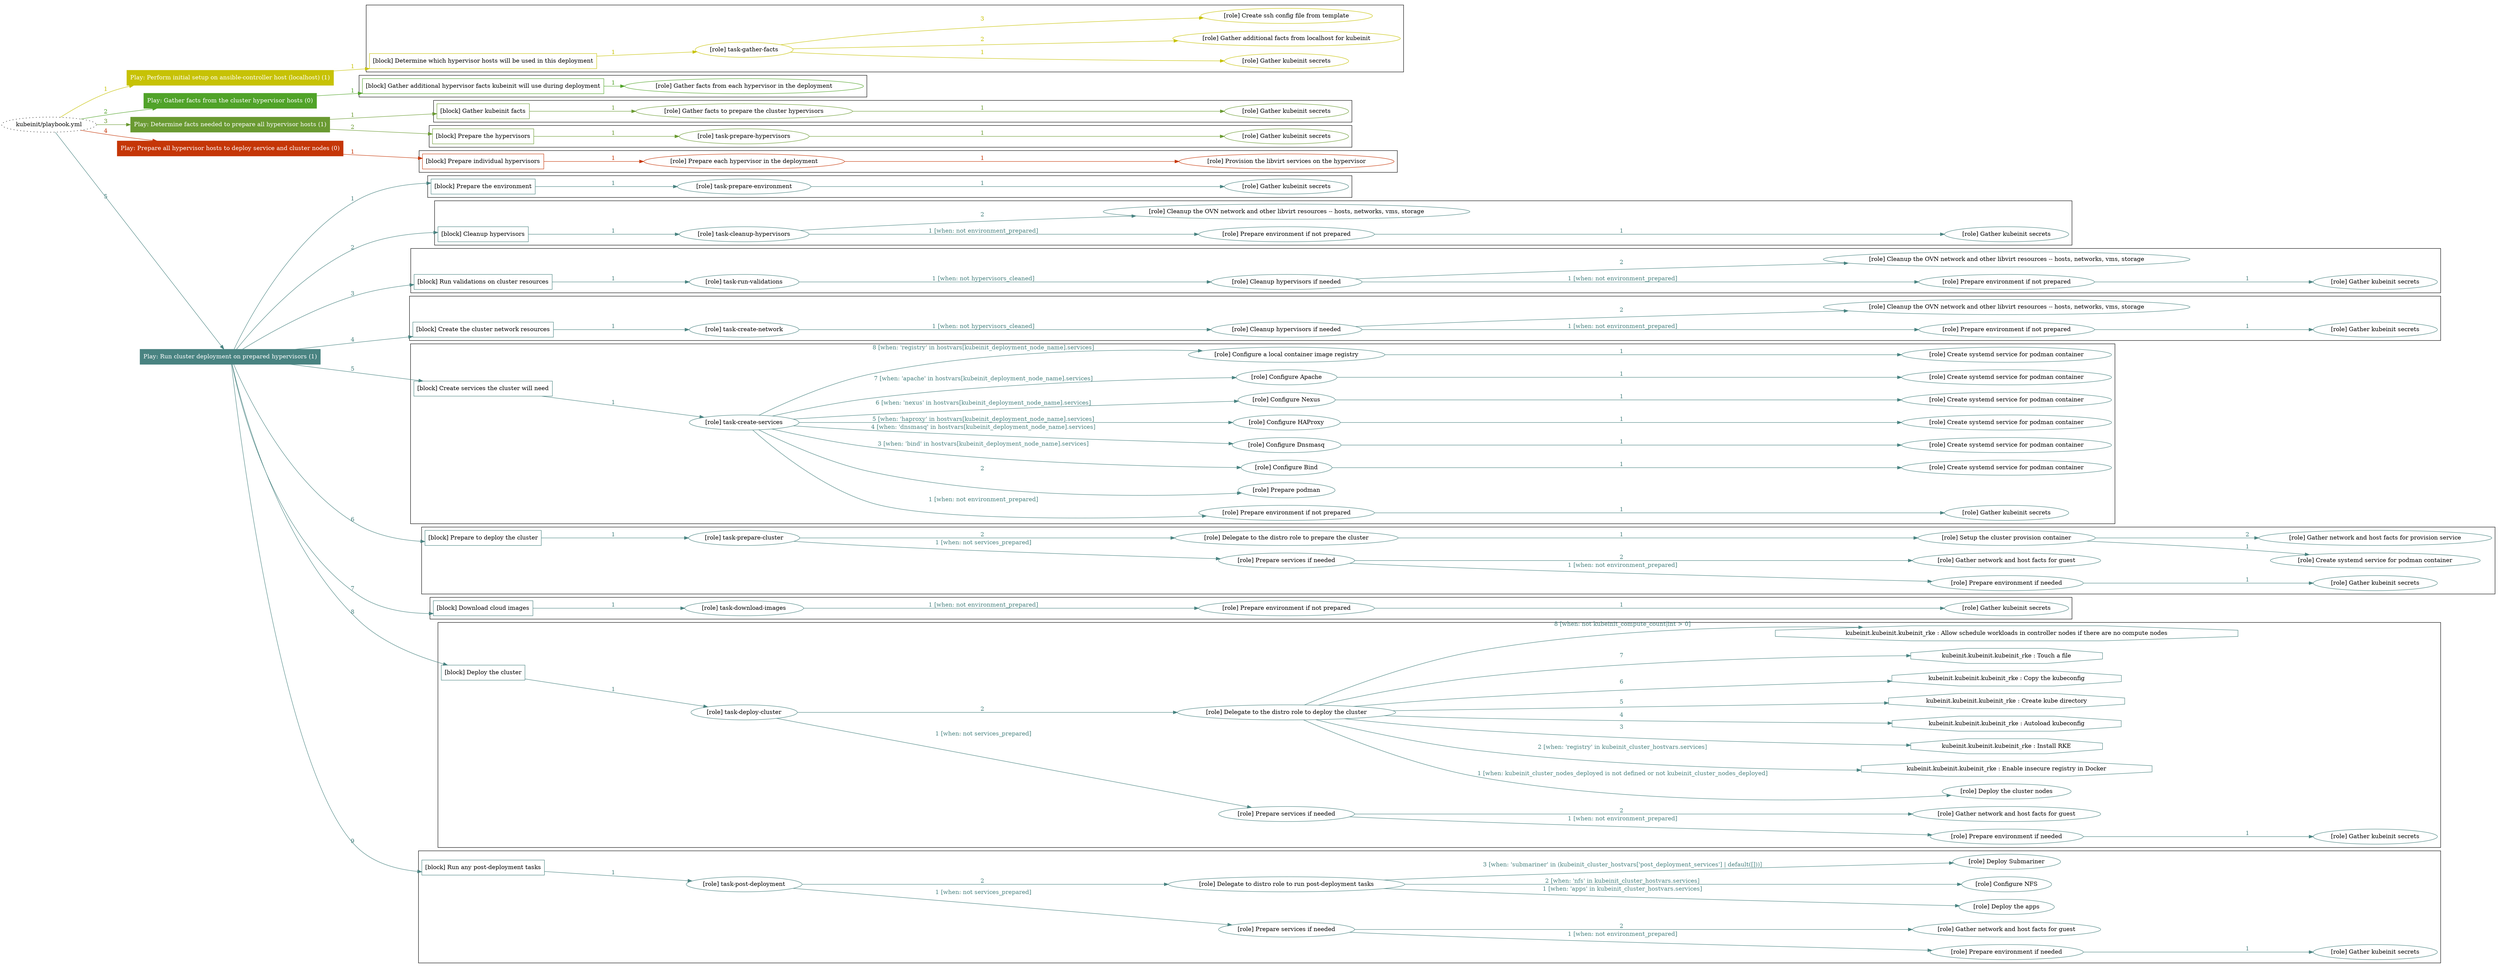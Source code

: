 digraph {
	graph [concentrate=true ordering=in rankdir=LR ratio=fill]
	edge [esep=5 sep=10]
	"kubeinit/playbook.yml" [URL="/home/runner/work/kubeinit/kubeinit/kubeinit/playbook.yml" id=playbook_6a9e2586 style=dotted]
	"kubeinit/playbook.yml" -> play_8aa2287e [label="1 " color="#c7c205" fontcolor="#c7c205" id=edge_f75d94d9 labeltooltip="1 " tooltip="1 "]
	subgraph "Play: Perform initial setup on ansible-controller host (localhost) (1)" {
		play_8aa2287e [label="Play: Perform initial setup on ansible-controller host (localhost) (1)" URL="/home/runner/work/kubeinit/kubeinit/kubeinit/playbook.yml" color="#c7c205" fontcolor="#ffffff" id=play_8aa2287e shape=box style=filled tooltip=localhost]
		play_8aa2287e -> block_c747b2fe [label=1 color="#c7c205" fontcolor="#c7c205" id=edge_c28ca456 labeltooltip=1 tooltip=1]
		subgraph cluster_block_c747b2fe {
			block_c747b2fe [label="[block] Determine which hypervisor hosts will be used in this deployment" URL="/home/runner/work/kubeinit/kubeinit/kubeinit/playbook.yml" color="#c7c205" id=block_c747b2fe labeltooltip="Determine which hypervisor hosts will be used in this deployment" shape=box tooltip="Determine which hypervisor hosts will be used in this deployment"]
			block_c747b2fe -> role_6627f2ac [label="1 " color="#c7c205" fontcolor="#c7c205" id=edge_4706b868 labeltooltip="1 " tooltip="1 "]
			subgraph "task-gather-facts" {
				role_6627f2ac [label="[role] task-gather-facts" URL="/home/runner/work/kubeinit/kubeinit/kubeinit/playbook.yml" color="#c7c205" id=role_6627f2ac tooltip="task-gather-facts"]
				role_6627f2ac -> role_d51fe41f [label="1 " color="#c7c205" fontcolor="#c7c205" id=edge_0bd410dc labeltooltip="1 " tooltip="1 "]
				subgraph "Gather kubeinit secrets" {
					role_d51fe41f [label="[role] Gather kubeinit secrets" URL="/home/runner/.ansible/collections/ansible_collections/kubeinit/kubeinit/roles/kubeinit_prepare/tasks/build_hypervisors_group.yml" color="#c7c205" id=role_d51fe41f tooltip="Gather kubeinit secrets"]
				}
				role_6627f2ac -> role_9d930fe1 [label="2 " color="#c7c205" fontcolor="#c7c205" id=edge_c38aff75 labeltooltip="2 " tooltip="2 "]
				subgraph "Gather additional facts from localhost for kubeinit" {
					role_9d930fe1 [label="[role] Gather additional facts from localhost for kubeinit" URL="/home/runner/.ansible/collections/ansible_collections/kubeinit/kubeinit/roles/kubeinit_prepare/tasks/build_hypervisors_group.yml" color="#c7c205" id=role_9d930fe1 tooltip="Gather additional facts from localhost for kubeinit"]
				}
				role_6627f2ac -> role_9c465c1f [label="3 " color="#c7c205" fontcolor="#c7c205" id=edge_8fb4fc65 labeltooltip="3 " tooltip="3 "]
				subgraph "Create ssh config file from template" {
					role_9c465c1f [label="[role] Create ssh config file from template" URL="/home/runner/.ansible/collections/ansible_collections/kubeinit/kubeinit/roles/kubeinit_prepare/tasks/build_hypervisors_group.yml" color="#c7c205" id=role_9c465c1f tooltip="Create ssh config file from template"]
				}
			}
		}
	}
	"kubeinit/playbook.yml" -> play_88eef6a9 [label="2 " color="#50a329" fontcolor="#50a329" id=edge_13f50c09 labeltooltip="2 " tooltip="2 "]
	subgraph "Play: Gather facts from the cluster hypervisor hosts (0)" {
		play_88eef6a9 [label="Play: Gather facts from the cluster hypervisor hosts (0)" URL="/home/runner/work/kubeinit/kubeinit/kubeinit/playbook.yml" color="#50a329" fontcolor="#ffffff" id=play_88eef6a9 shape=box style=filled tooltip="Play: Gather facts from the cluster hypervisor hosts (0)"]
		play_88eef6a9 -> block_e9f33bd0 [label=1 color="#50a329" fontcolor="#50a329" id=edge_e680baa5 labeltooltip=1 tooltip=1]
		subgraph cluster_block_e9f33bd0 {
			block_e9f33bd0 [label="[block] Gather additional hypervisor facts kubeinit will use during deployment" URL="/home/runner/work/kubeinit/kubeinit/kubeinit/playbook.yml" color="#50a329" id=block_e9f33bd0 labeltooltip="Gather additional hypervisor facts kubeinit will use during deployment" shape=box tooltip="Gather additional hypervisor facts kubeinit will use during deployment"]
			block_e9f33bd0 -> role_33b69d27 [label="1 " color="#50a329" fontcolor="#50a329" id=edge_33aa1bd6 labeltooltip="1 " tooltip="1 "]
			subgraph "Gather facts from each hypervisor in the deployment" {
				role_33b69d27 [label="[role] Gather facts from each hypervisor in the deployment" URL="/home/runner/work/kubeinit/kubeinit/kubeinit/playbook.yml" color="#50a329" id=role_33b69d27 tooltip="Gather facts from each hypervisor in the deployment"]
			}
		}
	}
	"kubeinit/playbook.yml" -> play_b50f1577 [label="3 " color="#6a9a32" fontcolor="#6a9a32" id=edge_ea392ad8 labeltooltip="3 " tooltip="3 "]
	subgraph "Play: Determine facts needed to prepare all hypervisor hosts (1)" {
		play_b50f1577 [label="Play: Determine facts needed to prepare all hypervisor hosts (1)" URL="/home/runner/work/kubeinit/kubeinit/kubeinit/playbook.yml" color="#6a9a32" fontcolor="#ffffff" id=play_b50f1577 shape=box style=filled tooltip=localhost]
		play_b50f1577 -> block_0188322c [label=1 color="#6a9a32" fontcolor="#6a9a32" id=edge_ecd7f3f4 labeltooltip=1 tooltip=1]
		subgraph cluster_block_0188322c {
			block_0188322c [label="[block] Gather kubeinit facts" URL="/home/runner/work/kubeinit/kubeinit/kubeinit/playbook.yml" color="#6a9a32" id=block_0188322c labeltooltip="Gather kubeinit facts" shape=box tooltip="Gather kubeinit facts"]
			block_0188322c -> role_092e1e3a [label="1 " color="#6a9a32" fontcolor="#6a9a32" id=edge_e1350487 labeltooltip="1 " tooltip="1 "]
			subgraph "Gather facts to prepare the cluster hypervisors" {
				role_092e1e3a [label="[role] Gather facts to prepare the cluster hypervisors" URL="/home/runner/work/kubeinit/kubeinit/kubeinit/playbook.yml" color="#6a9a32" id=role_092e1e3a tooltip="Gather facts to prepare the cluster hypervisors"]
				role_092e1e3a -> role_375b8cca [label="1 " color="#6a9a32" fontcolor="#6a9a32" id=edge_4ed46c53 labeltooltip="1 " tooltip="1 "]
				subgraph "Gather kubeinit secrets" {
					role_375b8cca [label="[role] Gather kubeinit secrets" URL="/home/runner/.ansible/collections/ansible_collections/kubeinit/kubeinit/roles/kubeinit_prepare/tasks/gather_kubeinit_facts.yml" color="#6a9a32" id=role_375b8cca tooltip="Gather kubeinit secrets"]
				}
			}
		}
		play_b50f1577 -> block_7ed17806 [label=2 color="#6a9a32" fontcolor="#6a9a32" id=edge_93a0c8d3 labeltooltip=2 tooltip=2]
		subgraph cluster_block_7ed17806 {
			block_7ed17806 [label="[block] Prepare the hypervisors" URL="/home/runner/work/kubeinit/kubeinit/kubeinit/playbook.yml" color="#6a9a32" id=block_7ed17806 labeltooltip="Prepare the hypervisors" shape=box tooltip="Prepare the hypervisors"]
			block_7ed17806 -> role_badbd675 [label="1 " color="#6a9a32" fontcolor="#6a9a32" id=edge_4dd9c898 labeltooltip="1 " tooltip="1 "]
			subgraph "task-prepare-hypervisors" {
				role_badbd675 [label="[role] task-prepare-hypervisors" URL="/home/runner/work/kubeinit/kubeinit/kubeinit/playbook.yml" color="#6a9a32" id=role_badbd675 tooltip="task-prepare-hypervisors"]
				role_badbd675 -> role_78e31b92 [label="1 " color="#6a9a32" fontcolor="#6a9a32" id=edge_1e8c92d6 labeltooltip="1 " tooltip="1 "]
				subgraph "Gather kubeinit secrets" {
					role_78e31b92 [label="[role] Gather kubeinit secrets" URL="/home/runner/.ansible/collections/ansible_collections/kubeinit/kubeinit/roles/kubeinit_prepare/tasks/gather_kubeinit_facts.yml" color="#6a9a32" id=role_78e31b92 tooltip="Gather kubeinit secrets"]
				}
			}
		}
	}
	"kubeinit/playbook.yml" -> play_e548f189 [label="4 " color="#c53607" fontcolor="#c53607" id=edge_1d255824 labeltooltip="4 " tooltip="4 "]
	subgraph "Play: Prepare all hypervisor hosts to deploy service and cluster nodes (0)" {
		play_e548f189 [label="Play: Prepare all hypervisor hosts to deploy service and cluster nodes (0)" URL="/home/runner/work/kubeinit/kubeinit/kubeinit/playbook.yml" color="#c53607" fontcolor="#ffffff" id=play_e548f189 shape=box style=filled tooltip="Play: Prepare all hypervisor hosts to deploy service and cluster nodes (0)"]
		play_e548f189 -> block_4a3a26d8 [label=1 color="#c53607" fontcolor="#c53607" id=edge_17da6b55 labeltooltip=1 tooltip=1]
		subgraph cluster_block_4a3a26d8 {
			block_4a3a26d8 [label="[block] Prepare individual hypervisors" URL="/home/runner/work/kubeinit/kubeinit/kubeinit/playbook.yml" color="#c53607" id=block_4a3a26d8 labeltooltip="Prepare individual hypervisors" shape=box tooltip="Prepare individual hypervisors"]
			block_4a3a26d8 -> role_ee7fcea8 [label="1 " color="#c53607" fontcolor="#c53607" id=edge_4af7523b labeltooltip="1 " tooltip="1 "]
			subgraph "Prepare each hypervisor in the deployment" {
				role_ee7fcea8 [label="[role] Prepare each hypervisor in the deployment" URL="/home/runner/work/kubeinit/kubeinit/kubeinit/playbook.yml" color="#c53607" id=role_ee7fcea8 tooltip="Prepare each hypervisor in the deployment"]
				role_ee7fcea8 -> role_fbcfb6bf [label="1 " color="#c53607" fontcolor="#c53607" id=edge_190948f3 labeltooltip="1 " tooltip="1 "]
				subgraph "Provision the libvirt services on the hypervisor" {
					role_fbcfb6bf [label="[role] Provision the libvirt services on the hypervisor" URL="/home/runner/.ansible/collections/ansible_collections/kubeinit/kubeinit/roles/kubeinit_prepare/tasks/prepare_hypervisor.yml" color="#c53607" id=role_fbcfb6bf tooltip="Provision the libvirt services on the hypervisor"]
				}
			}
		}
	}
	"kubeinit/playbook.yml" -> play_e5de5c55 [label="5 " color="#498381" fontcolor="#498381" id=edge_9de47b5a labeltooltip="5 " tooltip="5 "]
	subgraph "Play: Run cluster deployment on prepared hypervisors (1)" {
		play_e5de5c55 [label="Play: Run cluster deployment on prepared hypervisors (1)" URL="/home/runner/work/kubeinit/kubeinit/kubeinit/playbook.yml" color="#498381" fontcolor="#ffffff" id=play_e5de5c55 shape=box style=filled tooltip=localhost]
		play_e5de5c55 -> block_d4ffb310 [label=1 color="#498381" fontcolor="#498381" id=edge_d1b0d614 labeltooltip=1 tooltip=1]
		subgraph cluster_block_d4ffb310 {
			block_d4ffb310 [label="[block] Prepare the environment" URL="/home/runner/work/kubeinit/kubeinit/kubeinit/playbook.yml" color="#498381" id=block_d4ffb310 labeltooltip="Prepare the environment" shape=box tooltip="Prepare the environment"]
			block_d4ffb310 -> role_048cdc6e [label="1 " color="#498381" fontcolor="#498381" id=edge_34c72787 labeltooltip="1 " tooltip="1 "]
			subgraph "task-prepare-environment" {
				role_048cdc6e [label="[role] task-prepare-environment" URL="/home/runner/work/kubeinit/kubeinit/kubeinit/playbook.yml" color="#498381" id=role_048cdc6e tooltip="task-prepare-environment"]
				role_048cdc6e -> role_8b8aad45 [label="1 " color="#498381" fontcolor="#498381" id=edge_fbcda2b9 labeltooltip="1 " tooltip="1 "]
				subgraph "Gather kubeinit secrets" {
					role_8b8aad45 [label="[role] Gather kubeinit secrets" URL="/home/runner/.ansible/collections/ansible_collections/kubeinit/kubeinit/roles/kubeinit_prepare/tasks/gather_kubeinit_facts.yml" color="#498381" id=role_8b8aad45 tooltip="Gather kubeinit secrets"]
				}
			}
		}
		play_e5de5c55 -> block_271bc765 [label=2 color="#498381" fontcolor="#498381" id=edge_c8a59fef labeltooltip=2 tooltip=2]
		subgraph cluster_block_271bc765 {
			block_271bc765 [label="[block] Cleanup hypervisors" URL="/home/runner/work/kubeinit/kubeinit/kubeinit/playbook.yml" color="#498381" id=block_271bc765 labeltooltip="Cleanup hypervisors" shape=box tooltip="Cleanup hypervisors"]
			block_271bc765 -> role_faff944d [label="1 " color="#498381" fontcolor="#498381" id=edge_64334d8e labeltooltip="1 " tooltip="1 "]
			subgraph "task-cleanup-hypervisors" {
				role_faff944d [label="[role] task-cleanup-hypervisors" URL="/home/runner/work/kubeinit/kubeinit/kubeinit/playbook.yml" color="#498381" id=role_faff944d tooltip="task-cleanup-hypervisors"]
				role_faff944d -> role_5a795a6b [label="1 [when: not environment_prepared]" color="#498381" fontcolor="#498381" id=edge_2aa40cbe labeltooltip="1 [when: not environment_prepared]" tooltip="1 [when: not environment_prepared]"]
				subgraph "Prepare environment if not prepared" {
					role_5a795a6b [label="[role] Prepare environment if not prepared" URL="/home/runner/.ansible/collections/ansible_collections/kubeinit/kubeinit/roles/kubeinit_prepare/tasks/cleanup_hypervisors.yml" color="#498381" id=role_5a795a6b tooltip="Prepare environment if not prepared"]
					role_5a795a6b -> role_176e1ce2 [label="1 " color="#498381" fontcolor="#498381" id=edge_f600cb0f labeltooltip="1 " tooltip="1 "]
					subgraph "Gather kubeinit secrets" {
						role_176e1ce2 [label="[role] Gather kubeinit secrets" URL="/home/runner/.ansible/collections/ansible_collections/kubeinit/kubeinit/roles/kubeinit_prepare/tasks/gather_kubeinit_facts.yml" color="#498381" id=role_176e1ce2 tooltip="Gather kubeinit secrets"]
					}
				}
				role_faff944d -> role_838a3c79 [label="2 " color="#498381" fontcolor="#498381" id=edge_1a978847 labeltooltip="2 " tooltip="2 "]
				subgraph "Cleanup the OVN network and other libvirt resources -- hosts, networks, vms, storage" {
					role_838a3c79 [label="[role] Cleanup the OVN network and other libvirt resources -- hosts, networks, vms, storage" URL="/home/runner/.ansible/collections/ansible_collections/kubeinit/kubeinit/roles/kubeinit_prepare/tasks/cleanup_hypervisors.yml" color="#498381" id=role_838a3c79 tooltip="Cleanup the OVN network and other libvirt resources -- hosts, networks, vms, storage"]
				}
			}
		}
		play_e5de5c55 -> block_d583f4a9 [label=3 color="#498381" fontcolor="#498381" id=edge_1caa2ada labeltooltip=3 tooltip=3]
		subgraph cluster_block_d583f4a9 {
			block_d583f4a9 [label="[block] Run validations on cluster resources" URL="/home/runner/work/kubeinit/kubeinit/kubeinit/playbook.yml" color="#498381" id=block_d583f4a9 labeltooltip="Run validations on cluster resources" shape=box tooltip="Run validations on cluster resources"]
			block_d583f4a9 -> role_91408dcc [label="1 " color="#498381" fontcolor="#498381" id=edge_a74a422a labeltooltip="1 " tooltip="1 "]
			subgraph "task-run-validations" {
				role_91408dcc [label="[role] task-run-validations" URL="/home/runner/work/kubeinit/kubeinit/kubeinit/playbook.yml" color="#498381" id=role_91408dcc tooltip="task-run-validations"]
				role_91408dcc -> role_2950708f [label="1 [when: not hypervisors_cleaned]" color="#498381" fontcolor="#498381" id=edge_c5582192 labeltooltip="1 [when: not hypervisors_cleaned]" tooltip="1 [when: not hypervisors_cleaned]"]
				subgraph "Cleanup hypervisors if needed" {
					role_2950708f [label="[role] Cleanup hypervisors if needed" URL="/home/runner/.ansible/collections/ansible_collections/kubeinit/kubeinit/roles/kubeinit_validations/tasks/main.yml" color="#498381" id=role_2950708f tooltip="Cleanup hypervisors if needed"]
					role_2950708f -> role_c239191d [label="1 [when: not environment_prepared]" color="#498381" fontcolor="#498381" id=edge_eb89c63f labeltooltip="1 [when: not environment_prepared]" tooltip="1 [when: not environment_prepared]"]
					subgraph "Prepare environment if not prepared" {
						role_c239191d [label="[role] Prepare environment if not prepared" URL="/home/runner/.ansible/collections/ansible_collections/kubeinit/kubeinit/roles/kubeinit_prepare/tasks/cleanup_hypervisors.yml" color="#498381" id=role_c239191d tooltip="Prepare environment if not prepared"]
						role_c239191d -> role_efb006b5 [label="1 " color="#498381" fontcolor="#498381" id=edge_394f3a0a labeltooltip="1 " tooltip="1 "]
						subgraph "Gather kubeinit secrets" {
							role_efb006b5 [label="[role] Gather kubeinit secrets" URL="/home/runner/.ansible/collections/ansible_collections/kubeinit/kubeinit/roles/kubeinit_prepare/tasks/gather_kubeinit_facts.yml" color="#498381" id=role_efb006b5 tooltip="Gather kubeinit secrets"]
						}
					}
					role_2950708f -> role_6e49bc3a [label="2 " color="#498381" fontcolor="#498381" id=edge_a43d79fa labeltooltip="2 " tooltip="2 "]
					subgraph "Cleanup the OVN network and other libvirt resources -- hosts, networks, vms, storage" {
						role_6e49bc3a [label="[role] Cleanup the OVN network and other libvirt resources -- hosts, networks, vms, storage" URL="/home/runner/.ansible/collections/ansible_collections/kubeinit/kubeinit/roles/kubeinit_prepare/tasks/cleanup_hypervisors.yml" color="#498381" id=role_6e49bc3a tooltip="Cleanup the OVN network and other libvirt resources -- hosts, networks, vms, storage"]
					}
				}
			}
		}
		play_e5de5c55 -> block_73f4bd52 [label=4 color="#498381" fontcolor="#498381" id=edge_ed8ccf12 labeltooltip=4 tooltip=4]
		subgraph cluster_block_73f4bd52 {
			block_73f4bd52 [label="[block] Create the cluster network resources" URL="/home/runner/work/kubeinit/kubeinit/kubeinit/playbook.yml" color="#498381" id=block_73f4bd52 labeltooltip="Create the cluster network resources" shape=box tooltip="Create the cluster network resources"]
			block_73f4bd52 -> role_daa2b622 [label="1 " color="#498381" fontcolor="#498381" id=edge_7584ec4f labeltooltip="1 " tooltip="1 "]
			subgraph "task-create-network" {
				role_daa2b622 [label="[role] task-create-network" URL="/home/runner/work/kubeinit/kubeinit/kubeinit/playbook.yml" color="#498381" id=role_daa2b622 tooltip="task-create-network"]
				role_daa2b622 -> role_94ebdfc8 [label="1 [when: not hypervisors_cleaned]" color="#498381" fontcolor="#498381" id=edge_dc339fdb labeltooltip="1 [when: not hypervisors_cleaned]" tooltip="1 [when: not hypervisors_cleaned]"]
				subgraph "Cleanup hypervisors if needed" {
					role_94ebdfc8 [label="[role] Cleanup hypervisors if needed" URL="/home/runner/.ansible/collections/ansible_collections/kubeinit/kubeinit/roles/kubeinit_libvirt/tasks/create_network.yml" color="#498381" id=role_94ebdfc8 tooltip="Cleanup hypervisors if needed"]
					role_94ebdfc8 -> role_e0617043 [label="1 [when: not environment_prepared]" color="#498381" fontcolor="#498381" id=edge_3e7465f4 labeltooltip="1 [when: not environment_prepared]" tooltip="1 [when: not environment_prepared]"]
					subgraph "Prepare environment if not prepared" {
						role_e0617043 [label="[role] Prepare environment if not prepared" URL="/home/runner/.ansible/collections/ansible_collections/kubeinit/kubeinit/roles/kubeinit_prepare/tasks/cleanup_hypervisors.yml" color="#498381" id=role_e0617043 tooltip="Prepare environment if not prepared"]
						role_e0617043 -> role_7c741ef2 [label="1 " color="#498381" fontcolor="#498381" id=edge_1d848063 labeltooltip="1 " tooltip="1 "]
						subgraph "Gather kubeinit secrets" {
							role_7c741ef2 [label="[role] Gather kubeinit secrets" URL="/home/runner/.ansible/collections/ansible_collections/kubeinit/kubeinit/roles/kubeinit_prepare/tasks/gather_kubeinit_facts.yml" color="#498381" id=role_7c741ef2 tooltip="Gather kubeinit secrets"]
						}
					}
					role_94ebdfc8 -> role_bfb2c79e [label="2 " color="#498381" fontcolor="#498381" id=edge_fd523a0e labeltooltip="2 " tooltip="2 "]
					subgraph "Cleanup the OVN network and other libvirt resources -- hosts, networks, vms, storage" {
						role_bfb2c79e [label="[role] Cleanup the OVN network and other libvirt resources -- hosts, networks, vms, storage" URL="/home/runner/.ansible/collections/ansible_collections/kubeinit/kubeinit/roles/kubeinit_prepare/tasks/cleanup_hypervisors.yml" color="#498381" id=role_bfb2c79e tooltip="Cleanup the OVN network and other libvirt resources -- hosts, networks, vms, storage"]
					}
				}
			}
		}
		play_e5de5c55 -> block_c6b62e2a [label=5 color="#498381" fontcolor="#498381" id=edge_24d7c0aa labeltooltip=5 tooltip=5]
		subgraph cluster_block_c6b62e2a {
			block_c6b62e2a [label="[block] Create services the cluster will need" URL="/home/runner/work/kubeinit/kubeinit/kubeinit/playbook.yml" color="#498381" id=block_c6b62e2a labeltooltip="Create services the cluster will need" shape=box tooltip="Create services the cluster will need"]
			block_c6b62e2a -> role_3f0cf2ce [label="1 " color="#498381" fontcolor="#498381" id=edge_1aad95fa labeltooltip="1 " tooltip="1 "]
			subgraph "task-create-services" {
				role_3f0cf2ce [label="[role] task-create-services" URL="/home/runner/work/kubeinit/kubeinit/kubeinit/playbook.yml" color="#498381" id=role_3f0cf2ce tooltip="task-create-services"]
				role_3f0cf2ce -> role_3fa08d53 [label="1 [when: not environment_prepared]" color="#498381" fontcolor="#498381" id=edge_76773d69 labeltooltip="1 [when: not environment_prepared]" tooltip="1 [when: not environment_prepared]"]
				subgraph "Prepare environment if not prepared" {
					role_3fa08d53 [label="[role] Prepare environment if not prepared" URL="/home/runner/.ansible/collections/ansible_collections/kubeinit/kubeinit/roles/kubeinit_services/tasks/main.yml" color="#498381" id=role_3fa08d53 tooltip="Prepare environment if not prepared"]
					role_3fa08d53 -> role_bf56229b [label="1 " color="#498381" fontcolor="#498381" id=edge_e4a3ac4c labeltooltip="1 " tooltip="1 "]
					subgraph "Gather kubeinit secrets" {
						role_bf56229b [label="[role] Gather kubeinit secrets" URL="/home/runner/.ansible/collections/ansible_collections/kubeinit/kubeinit/roles/kubeinit_prepare/tasks/gather_kubeinit_facts.yml" color="#498381" id=role_bf56229b tooltip="Gather kubeinit secrets"]
					}
				}
				role_3f0cf2ce -> role_2691adc9 [label="2 " color="#498381" fontcolor="#498381" id=edge_a10d3af9 labeltooltip="2 " tooltip="2 "]
				subgraph "Prepare podman" {
					role_2691adc9 [label="[role] Prepare podman" URL="/home/runner/.ansible/collections/ansible_collections/kubeinit/kubeinit/roles/kubeinit_services/tasks/00_create_service_pod.yml" color="#498381" id=role_2691adc9 tooltip="Prepare podman"]
				}
				role_3f0cf2ce -> role_3385f7bd [label="3 [when: 'bind' in hostvars[kubeinit_deployment_node_name].services]" color="#498381" fontcolor="#498381" id=edge_2f4120aa labeltooltip="3 [when: 'bind' in hostvars[kubeinit_deployment_node_name].services]" tooltip="3 [when: 'bind' in hostvars[kubeinit_deployment_node_name].services]"]
				subgraph "Configure Bind" {
					role_3385f7bd [label="[role] Configure Bind" URL="/home/runner/.ansible/collections/ansible_collections/kubeinit/kubeinit/roles/kubeinit_services/tasks/start_services_containers.yml" color="#498381" id=role_3385f7bd tooltip="Configure Bind"]
					role_3385f7bd -> role_a78721ba [label="1 " color="#498381" fontcolor="#498381" id=edge_3982ffc7 labeltooltip="1 " tooltip="1 "]
					subgraph "Create systemd service for podman container" {
						role_a78721ba [label="[role] Create systemd service for podman container" URL="/home/runner/.ansible/collections/ansible_collections/kubeinit/kubeinit/roles/kubeinit_bind/tasks/main.yml" color="#498381" id=role_a78721ba tooltip="Create systemd service for podman container"]
					}
				}
				role_3f0cf2ce -> role_6baa64cc [label="4 [when: 'dnsmasq' in hostvars[kubeinit_deployment_node_name].services]" color="#498381" fontcolor="#498381" id=edge_de6060a6 labeltooltip="4 [when: 'dnsmasq' in hostvars[kubeinit_deployment_node_name].services]" tooltip="4 [when: 'dnsmasq' in hostvars[kubeinit_deployment_node_name].services]"]
				subgraph "Configure Dnsmasq" {
					role_6baa64cc [label="[role] Configure Dnsmasq" URL="/home/runner/.ansible/collections/ansible_collections/kubeinit/kubeinit/roles/kubeinit_services/tasks/start_services_containers.yml" color="#498381" id=role_6baa64cc tooltip="Configure Dnsmasq"]
					role_6baa64cc -> role_74487a69 [label="1 " color="#498381" fontcolor="#498381" id=edge_5b8421e0 labeltooltip="1 " tooltip="1 "]
					subgraph "Create systemd service for podman container" {
						role_74487a69 [label="[role] Create systemd service for podman container" URL="/home/runner/.ansible/collections/ansible_collections/kubeinit/kubeinit/roles/kubeinit_dnsmasq/tasks/main.yml" color="#498381" id=role_74487a69 tooltip="Create systemd service for podman container"]
					}
				}
				role_3f0cf2ce -> role_ba9f5c6f [label="5 [when: 'haproxy' in hostvars[kubeinit_deployment_node_name].services]" color="#498381" fontcolor="#498381" id=edge_84a282ee labeltooltip="5 [when: 'haproxy' in hostvars[kubeinit_deployment_node_name].services]" tooltip="5 [when: 'haproxy' in hostvars[kubeinit_deployment_node_name].services]"]
				subgraph "Configure HAProxy" {
					role_ba9f5c6f [label="[role] Configure HAProxy" URL="/home/runner/.ansible/collections/ansible_collections/kubeinit/kubeinit/roles/kubeinit_services/tasks/start_services_containers.yml" color="#498381" id=role_ba9f5c6f tooltip="Configure HAProxy"]
					role_ba9f5c6f -> role_7ed07322 [label="1 " color="#498381" fontcolor="#498381" id=edge_80dba7b0 labeltooltip="1 " tooltip="1 "]
					subgraph "Create systemd service for podman container" {
						role_7ed07322 [label="[role] Create systemd service for podman container" URL="/home/runner/.ansible/collections/ansible_collections/kubeinit/kubeinit/roles/kubeinit_haproxy/tasks/main.yml" color="#498381" id=role_7ed07322 tooltip="Create systemd service for podman container"]
					}
				}
				role_3f0cf2ce -> role_79c531a6 [label="6 [when: 'nexus' in hostvars[kubeinit_deployment_node_name].services]" color="#498381" fontcolor="#498381" id=edge_99a034e9 labeltooltip="6 [when: 'nexus' in hostvars[kubeinit_deployment_node_name].services]" tooltip="6 [when: 'nexus' in hostvars[kubeinit_deployment_node_name].services]"]
				subgraph "Configure Nexus" {
					role_79c531a6 [label="[role] Configure Nexus" URL="/home/runner/.ansible/collections/ansible_collections/kubeinit/kubeinit/roles/kubeinit_services/tasks/start_services_containers.yml" color="#498381" id=role_79c531a6 tooltip="Configure Nexus"]
					role_79c531a6 -> role_1a24dbc5 [label="1 " color="#498381" fontcolor="#498381" id=edge_4878af5b labeltooltip="1 " tooltip="1 "]
					subgraph "Create systemd service for podman container" {
						role_1a24dbc5 [label="[role] Create systemd service for podman container" URL="/home/runner/.ansible/collections/ansible_collections/kubeinit/kubeinit/roles/kubeinit_nexus/tasks/main.yml" color="#498381" id=role_1a24dbc5 tooltip="Create systemd service for podman container"]
					}
				}
				role_3f0cf2ce -> role_7872df12 [label="7 [when: 'apache' in hostvars[kubeinit_deployment_node_name].services]" color="#498381" fontcolor="#498381" id=edge_7bb33950 labeltooltip="7 [when: 'apache' in hostvars[kubeinit_deployment_node_name].services]" tooltip="7 [when: 'apache' in hostvars[kubeinit_deployment_node_name].services]"]
				subgraph "Configure Apache" {
					role_7872df12 [label="[role] Configure Apache" URL="/home/runner/.ansible/collections/ansible_collections/kubeinit/kubeinit/roles/kubeinit_services/tasks/start_services_containers.yml" color="#498381" id=role_7872df12 tooltip="Configure Apache"]
					role_7872df12 -> role_c3cd98cc [label="1 " color="#498381" fontcolor="#498381" id=edge_0bbe1b7e labeltooltip="1 " tooltip="1 "]
					subgraph "Create systemd service for podman container" {
						role_c3cd98cc [label="[role] Create systemd service for podman container" URL="/home/runner/.ansible/collections/ansible_collections/kubeinit/kubeinit/roles/kubeinit_apache/tasks/main.yml" color="#498381" id=role_c3cd98cc tooltip="Create systemd service for podman container"]
					}
				}
				role_3f0cf2ce -> role_840fb3e3 [label="8 [when: 'registry' in hostvars[kubeinit_deployment_node_name].services]" color="#498381" fontcolor="#498381" id=edge_108111c8 labeltooltip="8 [when: 'registry' in hostvars[kubeinit_deployment_node_name].services]" tooltip="8 [when: 'registry' in hostvars[kubeinit_deployment_node_name].services]"]
				subgraph "Configure a local container image registry" {
					role_840fb3e3 [label="[role] Configure a local container image registry" URL="/home/runner/.ansible/collections/ansible_collections/kubeinit/kubeinit/roles/kubeinit_services/tasks/start_services_containers.yml" color="#498381" id=role_840fb3e3 tooltip="Configure a local container image registry"]
					role_840fb3e3 -> role_26dc11b8 [label="1 " color="#498381" fontcolor="#498381" id=edge_3b195003 labeltooltip="1 " tooltip="1 "]
					subgraph "Create systemd service for podman container" {
						role_26dc11b8 [label="[role] Create systemd service for podman container" URL="/home/runner/.ansible/collections/ansible_collections/kubeinit/kubeinit/roles/kubeinit_registry/tasks/main.yml" color="#498381" id=role_26dc11b8 tooltip="Create systemd service for podman container"]
					}
				}
			}
		}
		play_e5de5c55 -> block_7269f86e [label=6 color="#498381" fontcolor="#498381" id=edge_dbd5a9b1 labeltooltip=6 tooltip=6]
		subgraph cluster_block_7269f86e {
			block_7269f86e [label="[block] Prepare to deploy the cluster" URL="/home/runner/work/kubeinit/kubeinit/kubeinit/playbook.yml" color="#498381" id=block_7269f86e labeltooltip="Prepare to deploy the cluster" shape=box tooltip="Prepare to deploy the cluster"]
			block_7269f86e -> role_ca1312cb [label="1 " color="#498381" fontcolor="#498381" id=edge_7402da51 labeltooltip="1 " tooltip="1 "]
			subgraph "task-prepare-cluster" {
				role_ca1312cb [label="[role] task-prepare-cluster" URL="/home/runner/work/kubeinit/kubeinit/kubeinit/playbook.yml" color="#498381" id=role_ca1312cb tooltip="task-prepare-cluster"]
				role_ca1312cb -> role_c9d7ce55 [label="1 [when: not services_prepared]" color="#498381" fontcolor="#498381" id=edge_428be7cc labeltooltip="1 [when: not services_prepared]" tooltip="1 [when: not services_prepared]"]
				subgraph "Prepare services if needed" {
					role_c9d7ce55 [label="[role] Prepare services if needed" URL="/home/runner/.ansible/collections/ansible_collections/kubeinit/kubeinit/roles/kubeinit_prepare/tasks/prepare_cluster.yml" color="#498381" id=role_c9d7ce55 tooltip="Prepare services if needed"]
					role_c9d7ce55 -> role_0c3fe5c4 [label="1 [when: not environment_prepared]" color="#498381" fontcolor="#498381" id=edge_123f421b labeltooltip="1 [when: not environment_prepared]" tooltip="1 [when: not environment_prepared]"]
					subgraph "Prepare environment if needed" {
						role_0c3fe5c4 [label="[role] Prepare environment if needed" URL="/home/runner/.ansible/collections/ansible_collections/kubeinit/kubeinit/roles/kubeinit_services/tasks/prepare_services.yml" color="#498381" id=role_0c3fe5c4 tooltip="Prepare environment if needed"]
						role_0c3fe5c4 -> role_2c93e474 [label="1 " color="#498381" fontcolor="#498381" id=edge_146821ef labeltooltip="1 " tooltip="1 "]
						subgraph "Gather kubeinit secrets" {
							role_2c93e474 [label="[role] Gather kubeinit secrets" URL="/home/runner/.ansible/collections/ansible_collections/kubeinit/kubeinit/roles/kubeinit_prepare/tasks/gather_kubeinit_facts.yml" color="#498381" id=role_2c93e474 tooltip="Gather kubeinit secrets"]
						}
					}
					role_c9d7ce55 -> role_d26941d3 [label="2 " color="#498381" fontcolor="#498381" id=edge_0e39f566 labeltooltip="2 " tooltip="2 "]
					subgraph "Gather network and host facts for guest" {
						role_d26941d3 [label="[role] Gather network and host facts for guest" URL="/home/runner/.ansible/collections/ansible_collections/kubeinit/kubeinit/roles/kubeinit_services/tasks/prepare_services.yml" color="#498381" id=role_d26941d3 tooltip="Gather network and host facts for guest"]
					}
				}
				role_ca1312cb -> role_e24a1242 [label="2 " color="#498381" fontcolor="#498381" id=edge_0e1a23c9 labeltooltip="2 " tooltip="2 "]
				subgraph "Delegate to the distro role to prepare the cluster" {
					role_e24a1242 [label="[role] Delegate to the distro role to prepare the cluster" URL="/home/runner/.ansible/collections/ansible_collections/kubeinit/kubeinit/roles/kubeinit_prepare/tasks/prepare_cluster.yml" color="#498381" id=role_e24a1242 tooltip="Delegate to the distro role to prepare the cluster"]
					role_e24a1242 -> role_0e290232 [label="1 " color="#498381" fontcolor="#498381" id=edge_caa685a2 labeltooltip="1 " tooltip="1 "]
					subgraph "Setup the cluster provision container" {
						role_0e290232 [label="[role] Setup the cluster provision container" URL="/home/runner/.ansible/collections/ansible_collections/kubeinit/kubeinit/roles/kubeinit_rke/tasks/prepare_cluster.yml" color="#498381" id=role_0e290232 tooltip="Setup the cluster provision container"]
						role_0e290232 -> role_5e8dba90 [label="1 " color="#498381" fontcolor="#498381" id=edge_341679fb labeltooltip="1 " tooltip="1 "]
						subgraph "Create systemd service for podman container" {
							role_5e8dba90 [label="[role] Create systemd service for podman container" URL="/home/runner/.ansible/collections/ansible_collections/kubeinit/kubeinit/roles/kubeinit_services/tasks/create_provision_container.yml" color="#498381" id=role_5e8dba90 tooltip="Create systemd service for podman container"]
						}
						role_0e290232 -> role_45ca2cb7 [label="2 " color="#498381" fontcolor="#498381" id=edge_900a3dbc labeltooltip="2 " tooltip="2 "]
						subgraph "Gather network and host facts for provision service" {
							role_45ca2cb7 [label="[role] Gather network and host facts for provision service" URL="/home/runner/.ansible/collections/ansible_collections/kubeinit/kubeinit/roles/kubeinit_services/tasks/create_provision_container.yml" color="#498381" id=role_45ca2cb7 tooltip="Gather network and host facts for provision service"]
						}
					}
				}
			}
		}
		play_e5de5c55 -> block_58094b41 [label=7 color="#498381" fontcolor="#498381" id=edge_21c53085 labeltooltip=7 tooltip=7]
		subgraph cluster_block_58094b41 {
			block_58094b41 [label="[block] Download cloud images" URL="/home/runner/work/kubeinit/kubeinit/kubeinit/playbook.yml" color="#498381" id=block_58094b41 labeltooltip="Download cloud images" shape=box tooltip="Download cloud images"]
			block_58094b41 -> role_732faf44 [label="1 " color="#498381" fontcolor="#498381" id=edge_51020447 labeltooltip="1 " tooltip="1 "]
			subgraph "task-download-images" {
				role_732faf44 [label="[role] task-download-images" URL="/home/runner/work/kubeinit/kubeinit/kubeinit/playbook.yml" color="#498381" id=role_732faf44 tooltip="task-download-images"]
				role_732faf44 -> role_ec45718f [label="1 [when: not environment_prepared]" color="#498381" fontcolor="#498381" id=edge_dcdea24e labeltooltip="1 [when: not environment_prepared]" tooltip="1 [when: not environment_prepared]"]
				subgraph "Prepare environment if not prepared" {
					role_ec45718f [label="[role] Prepare environment if not prepared" URL="/home/runner/.ansible/collections/ansible_collections/kubeinit/kubeinit/roles/kubeinit_libvirt/tasks/download_cloud_images.yml" color="#498381" id=role_ec45718f tooltip="Prepare environment if not prepared"]
					role_ec45718f -> role_46690242 [label="1 " color="#498381" fontcolor="#498381" id=edge_17d82eb5 labeltooltip="1 " tooltip="1 "]
					subgraph "Gather kubeinit secrets" {
						role_46690242 [label="[role] Gather kubeinit secrets" URL="/home/runner/.ansible/collections/ansible_collections/kubeinit/kubeinit/roles/kubeinit_prepare/tasks/gather_kubeinit_facts.yml" color="#498381" id=role_46690242 tooltip="Gather kubeinit secrets"]
					}
				}
			}
		}
		play_e5de5c55 -> block_6fb9d753 [label=8 color="#498381" fontcolor="#498381" id=edge_ffd1565d labeltooltip=8 tooltip=8]
		subgraph cluster_block_6fb9d753 {
			block_6fb9d753 [label="[block] Deploy the cluster" URL="/home/runner/work/kubeinit/kubeinit/kubeinit/playbook.yml" color="#498381" id=block_6fb9d753 labeltooltip="Deploy the cluster" shape=box tooltip="Deploy the cluster"]
			block_6fb9d753 -> role_fe496956 [label="1 " color="#498381" fontcolor="#498381" id=edge_d7a25e1d labeltooltip="1 " tooltip="1 "]
			subgraph "task-deploy-cluster" {
				role_fe496956 [label="[role] task-deploy-cluster" URL="/home/runner/work/kubeinit/kubeinit/kubeinit/playbook.yml" color="#498381" id=role_fe496956 tooltip="task-deploy-cluster"]
				role_fe496956 -> role_2953d45b [label="1 [when: not services_prepared]" color="#498381" fontcolor="#498381" id=edge_3043c673 labeltooltip="1 [when: not services_prepared]" tooltip="1 [when: not services_prepared]"]
				subgraph "Prepare services if needed" {
					role_2953d45b [label="[role] Prepare services if needed" URL="/home/runner/.ansible/collections/ansible_collections/kubeinit/kubeinit/roles/kubeinit_prepare/tasks/deploy_cluster.yml" color="#498381" id=role_2953d45b tooltip="Prepare services if needed"]
					role_2953d45b -> role_80efbcc5 [label="1 [when: not environment_prepared]" color="#498381" fontcolor="#498381" id=edge_09a21c93 labeltooltip="1 [when: not environment_prepared]" tooltip="1 [when: not environment_prepared]"]
					subgraph "Prepare environment if needed" {
						role_80efbcc5 [label="[role] Prepare environment if needed" URL="/home/runner/.ansible/collections/ansible_collections/kubeinit/kubeinit/roles/kubeinit_services/tasks/prepare_services.yml" color="#498381" id=role_80efbcc5 tooltip="Prepare environment if needed"]
						role_80efbcc5 -> role_4a53c9e3 [label="1 " color="#498381" fontcolor="#498381" id=edge_979c0d71 labeltooltip="1 " tooltip="1 "]
						subgraph "Gather kubeinit secrets" {
							role_4a53c9e3 [label="[role] Gather kubeinit secrets" URL="/home/runner/.ansible/collections/ansible_collections/kubeinit/kubeinit/roles/kubeinit_prepare/tasks/gather_kubeinit_facts.yml" color="#498381" id=role_4a53c9e3 tooltip="Gather kubeinit secrets"]
						}
					}
					role_2953d45b -> role_9a2a1b76 [label="2 " color="#498381" fontcolor="#498381" id=edge_a4f313f4 labeltooltip="2 " tooltip="2 "]
					subgraph "Gather network and host facts for guest" {
						role_9a2a1b76 [label="[role] Gather network and host facts for guest" URL="/home/runner/.ansible/collections/ansible_collections/kubeinit/kubeinit/roles/kubeinit_services/tasks/prepare_services.yml" color="#498381" id=role_9a2a1b76 tooltip="Gather network and host facts for guest"]
					}
				}
				role_fe496956 -> role_c000624b [label="2 " color="#498381" fontcolor="#498381" id=edge_b19f0228 labeltooltip="2 " tooltip="2 "]
				subgraph "Delegate to the distro role to deploy the cluster" {
					role_c000624b [label="[role] Delegate to the distro role to deploy the cluster" URL="/home/runner/.ansible/collections/ansible_collections/kubeinit/kubeinit/roles/kubeinit_prepare/tasks/deploy_cluster.yml" color="#498381" id=role_c000624b tooltip="Delegate to the distro role to deploy the cluster"]
					role_c000624b -> role_af21f581 [label="1 [when: kubeinit_cluster_nodes_deployed is not defined or not kubeinit_cluster_nodes_deployed]" color="#498381" fontcolor="#498381" id=edge_b58acafc labeltooltip="1 [when: kubeinit_cluster_nodes_deployed is not defined or not kubeinit_cluster_nodes_deployed]" tooltip="1 [when: kubeinit_cluster_nodes_deployed is not defined or not kubeinit_cluster_nodes_deployed]"]
					subgraph "Deploy the cluster nodes" {
						role_af21f581 [label="[role] Deploy the cluster nodes" URL="/home/runner/.ansible/collections/ansible_collections/kubeinit/kubeinit/roles/kubeinit_rke/tasks/main.yml" color="#498381" id=role_af21f581 tooltip="Deploy the cluster nodes"]
					}
					task_8b8b85b0 [label="kubeinit.kubeinit.kubeinit_rke : Enable insecure registry in Docker" URL="/home/runner/.ansible/collections/ansible_collections/kubeinit/kubeinit/roles/kubeinit_rke/tasks/main.yml" color="#498381" id=task_8b8b85b0 shape=octagon tooltip="kubeinit.kubeinit.kubeinit_rke : Enable insecure registry in Docker"]
					role_c000624b -> task_8b8b85b0 [label="2 [when: 'registry' in kubeinit_cluster_hostvars.services]" color="#498381" fontcolor="#498381" id=edge_dc7b85e4 labeltooltip="2 [when: 'registry' in kubeinit_cluster_hostvars.services]" tooltip="2 [when: 'registry' in kubeinit_cluster_hostvars.services]"]
					task_a524bc89 [label="kubeinit.kubeinit.kubeinit_rke : Install RKE" URL="/home/runner/.ansible/collections/ansible_collections/kubeinit/kubeinit/roles/kubeinit_rke/tasks/main.yml" color="#498381" id=task_a524bc89 shape=octagon tooltip="kubeinit.kubeinit.kubeinit_rke : Install RKE"]
					role_c000624b -> task_a524bc89 [label="3 " color="#498381" fontcolor="#498381" id=edge_4933b7a1 labeltooltip="3 " tooltip="3 "]
					task_e0724a4e [label="kubeinit.kubeinit.kubeinit_rke : Autoload kubeconfig" URL="/home/runner/.ansible/collections/ansible_collections/kubeinit/kubeinit/roles/kubeinit_rke/tasks/main.yml" color="#498381" id=task_e0724a4e shape=octagon tooltip="kubeinit.kubeinit.kubeinit_rke : Autoload kubeconfig"]
					role_c000624b -> task_e0724a4e [label="4 " color="#498381" fontcolor="#498381" id=edge_ff601894 labeltooltip="4 " tooltip="4 "]
					task_61a21003 [label="kubeinit.kubeinit.kubeinit_rke : Create kube directory" URL="/home/runner/.ansible/collections/ansible_collections/kubeinit/kubeinit/roles/kubeinit_rke/tasks/main.yml" color="#498381" id=task_61a21003 shape=octagon tooltip="kubeinit.kubeinit.kubeinit_rke : Create kube directory"]
					role_c000624b -> task_61a21003 [label="5 " color="#498381" fontcolor="#498381" id=edge_70474ac0 labeltooltip="5 " tooltip="5 "]
					task_5d65afa7 [label="kubeinit.kubeinit.kubeinit_rke : Copy the kubeconfig" URL="/home/runner/.ansible/collections/ansible_collections/kubeinit/kubeinit/roles/kubeinit_rke/tasks/main.yml" color="#498381" id=task_5d65afa7 shape=octagon tooltip="kubeinit.kubeinit.kubeinit_rke : Copy the kubeconfig"]
					role_c000624b -> task_5d65afa7 [label="6 " color="#498381" fontcolor="#498381" id=edge_8a2d878e labeltooltip="6 " tooltip="6 "]
					task_5fcf0b38 [label="kubeinit.kubeinit.kubeinit_rke : Touch a file" URL="/home/runner/.ansible/collections/ansible_collections/kubeinit/kubeinit/roles/kubeinit_rke/tasks/main.yml" color="#498381" id=task_5fcf0b38 shape=octagon tooltip="kubeinit.kubeinit.kubeinit_rke : Touch a file"]
					role_c000624b -> task_5fcf0b38 [label="7 " color="#498381" fontcolor="#498381" id=edge_e1b145a4 labeltooltip="7 " tooltip="7 "]
					task_475e1a11 [label="kubeinit.kubeinit.kubeinit_rke : Allow schedule workloads in controller nodes if there are no compute nodes" URL="/home/runner/.ansible/collections/ansible_collections/kubeinit/kubeinit/roles/kubeinit_rke/tasks/main.yml" color="#498381" id=task_475e1a11 shape=octagon tooltip="kubeinit.kubeinit.kubeinit_rke : Allow schedule workloads in controller nodes if there are no compute nodes"]
					role_c000624b -> task_475e1a11 [label="8 [when: not kubeinit_compute_count|int > 0]" color="#498381" fontcolor="#498381" id=edge_d1d4b5c8 labeltooltip="8 [when: not kubeinit_compute_count|int > 0]" tooltip="8 [when: not kubeinit_compute_count|int > 0]"]
				}
			}
		}
		play_e5de5c55 -> block_e4cb4fad [label=9 color="#498381" fontcolor="#498381" id=edge_e7b12dd9 labeltooltip=9 tooltip=9]
		subgraph cluster_block_e4cb4fad {
			block_e4cb4fad [label="[block] Run any post-deployment tasks" URL="/home/runner/work/kubeinit/kubeinit/kubeinit/playbook.yml" color="#498381" id=block_e4cb4fad labeltooltip="Run any post-deployment tasks" shape=box tooltip="Run any post-deployment tasks"]
			block_e4cb4fad -> role_778496d8 [label="1 " color="#498381" fontcolor="#498381" id=edge_f666f357 labeltooltip="1 " tooltip="1 "]
			subgraph "task-post-deployment" {
				role_778496d8 [label="[role] task-post-deployment" URL="/home/runner/work/kubeinit/kubeinit/kubeinit/playbook.yml" color="#498381" id=role_778496d8 tooltip="task-post-deployment"]
				role_778496d8 -> role_9b5e9938 [label="1 [when: not services_prepared]" color="#498381" fontcolor="#498381" id=edge_a3cb4e50 labeltooltip="1 [when: not services_prepared]" tooltip="1 [when: not services_prepared]"]
				subgraph "Prepare services if needed" {
					role_9b5e9938 [label="[role] Prepare services if needed" URL="/home/runner/.ansible/collections/ansible_collections/kubeinit/kubeinit/roles/kubeinit_prepare/tasks/post_deployment.yml" color="#498381" id=role_9b5e9938 tooltip="Prepare services if needed"]
					role_9b5e9938 -> role_6ec8a438 [label="1 [when: not environment_prepared]" color="#498381" fontcolor="#498381" id=edge_91398475 labeltooltip="1 [when: not environment_prepared]" tooltip="1 [when: not environment_prepared]"]
					subgraph "Prepare environment if needed" {
						role_6ec8a438 [label="[role] Prepare environment if needed" URL="/home/runner/.ansible/collections/ansible_collections/kubeinit/kubeinit/roles/kubeinit_services/tasks/prepare_services.yml" color="#498381" id=role_6ec8a438 tooltip="Prepare environment if needed"]
						role_6ec8a438 -> role_b5300d54 [label="1 " color="#498381" fontcolor="#498381" id=edge_b2e569f9 labeltooltip="1 " tooltip="1 "]
						subgraph "Gather kubeinit secrets" {
							role_b5300d54 [label="[role] Gather kubeinit secrets" URL="/home/runner/.ansible/collections/ansible_collections/kubeinit/kubeinit/roles/kubeinit_prepare/tasks/gather_kubeinit_facts.yml" color="#498381" id=role_b5300d54 tooltip="Gather kubeinit secrets"]
						}
					}
					role_9b5e9938 -> role_12af89a7 [label="2 " color="#498381" fontcolor="#498381" id=edge_80246de2 labeltooltip="2 " tooltip="2 "]
					subgraph "Gather network and host facts for guest" {
						role_12af89a7 [label="[role] Gather network and host facts for guest" URL="/home/runner/.ansible/collections/ansible_collections/kubeinit/kubeinit/roles/kubeinit_services/tasks/prepare_services.yml" color="#498381" id=role_12af89a7 tooltip="Gather network and host facts for guest"]
					}
				}
				role_778496d8 -> role_e33a9c5d [label="2 " color="#498381" fontcolor="#498381" id=edge_696a8e98 labeltooltip="2 " tooltip="2 "]
				subgraph "Delegate to distro role to run post-deployment tasks" {
					role_e33a9c5d [label="[role] Delegate to distro role to run post-deployment tasks" URL="/home/runner/.ansible/collections/ansible_collections/kubeinit/kubeinit/roles/kubeinit_prepare/tasks/post_deployment.yml" color="#498381" id=role_e33a9c5d tooltip="Delegate to distro role to run post-deployment tasks"]
					role_e33a9c5d -> role_b0c301fa [label="1 [when: 'apps' in kubeinit_cluster_hostvars.services]" color="#498381" fontcolor="#498381" id=edge_196c5b27 labeltooltip="1 [when: 'apps' in kubeinit_cluster_hostvars.services]" tooltip="1 [when: 'apps' in kubeinit_cluster_hostvars.services]"]
					subgraph "Deploy the apps" {
						role_b0c301fa [label="[role] Deploy the apps" URL="/home/runner/.ansible/collections/ansible_collections/kubeinit/kubeinit/roles/kubeinit_rke/tasks/post_deployment_tasks.yml" color="#498381" id=role_b0c301fa tooltip="Deploy the apps"]
					}
					role_e33a9c5d -> role_d3d1dfa4 [label="2 [when: 'nfs' in kubeinit_cluster_hostvars.services]" color="#498381" fontcolor="#498381" id=edge_7c1d7c32 labeltooltip="2 [when: 'nfs' in kubeinit_cluster_hostvars.services]" tooltip="2 [when: 'nfs' in kubeinit_cluster_hostvars.services]"]
					subgraph "Configure NFS" {
						role_d3d1dfa4 [label="[role] Configure NFS" URL="/home/runner/.ansible/collections/ansible_collections/kubeinit/kubeinit/roles/kubeinit_rke/tasks/post_deployment_tasks.yml" color="#498381" id=role_d3d1dfa4 tooltip="Configure NFS"]
					}
					role_e33a9c5d -> role_badad616 [label="3 [when: 'submariner' in (kubeinit_cluster_hostvars['post_deployment_services'] | default([]))]" color="#498381" fontcolor="#498381" id=edge_d37bc78a labeltooltip="3 [when: 'submariner' in (kubeinit_cluster_hostvars['post_deployment_services'] | default([]))]" tooltip="3 [when: 'submariner' in (kubeinit_cluster_hostvars['post_deployment_services'] | default([]))]"]
					subgraph "Deploy Submariner" {
						role_badad616 [label="[role] Deploy Submariner" URL="/home/runner/.ansible/collections/ansible_collections/kubeinit/kubeinit/roles/kubeinit_rke/tasks/post_deployment_tasks.yml" color="#498381" id=role_badad616 tooltip="Deploy Submariner"]
					}
				}
			}
		}
	}
}
